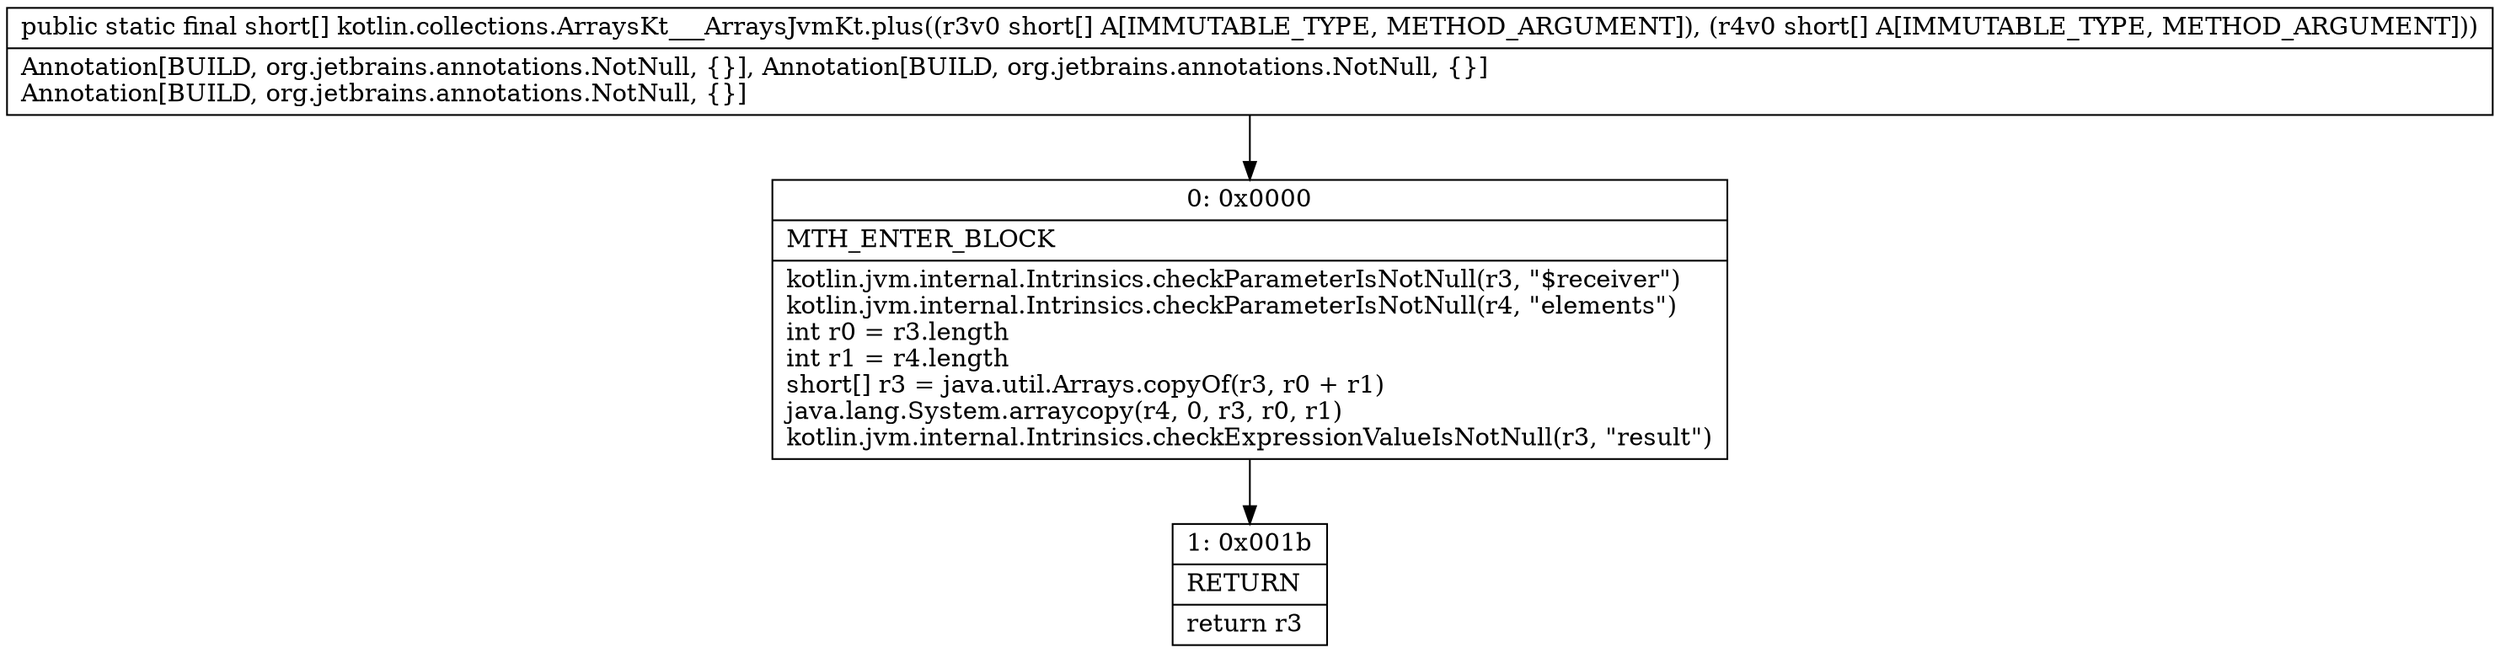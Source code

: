 digraph "CFG forkotlin.collections.ArraysKt___ArraysJvmKt.plus([S[S)[S" {
Node_0 [shape=record,label="{0\:\ 0x0000|MTH_ENTER_BLOCK\l|kotlin.jvm.internal.Intrinsics.checkParameterIsNotNull(r3, \"$receiver\")\lkotlin.jvm.internal.Intrinsics.checkParameterIsNotNull(r4, \"elements\")\lint r0 = r3.length\lint r1 = r4.length\lshort[] r3 = java.util.Arrays.copyOf(r3, r0 + r1)\ljava.lang.System.arraycopy(r4, 0, r3, r0, r1)\lkotlin.jvm.internal.Intrinsics.checkExpressionValueIsNotNull(r3, \"result\")\l}"];
Node_1 [shape=record,label="{1\:\ 0x001b|RETURN\l|return r3\l}"];
MethodNode[shape=record,label="{public static final short[] kotlin.collections.ArraysKt___ArraysJvmKt.plus((r3v0 short[] A[IMMUTABLE_TYPE, METHOD_ARGUMENT]), (r4v0 short[] A[IMMUTABLE_TYPE, METHOD_ARGUMENT]))  | Annotation[BUILD, org.jetbrains.annotations.NotNull, \{\}], Annotation[BUILD, org.jetbrains.annotations.NotNull, \{\}]\lAnnotation[BUILD, org.jetbrains.annotations.NotNull, \{\}]\l}"];
MethodNode -> Node_0;
Node_0 -> Node_1;
}

